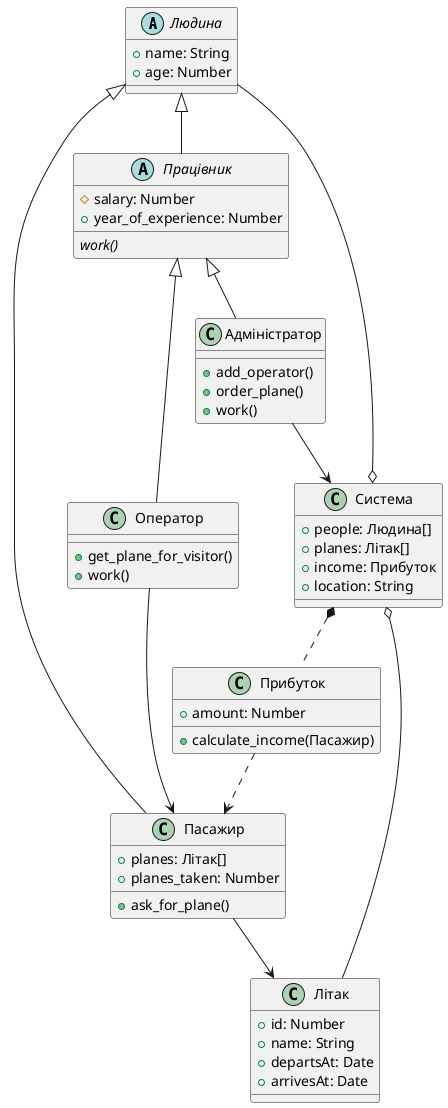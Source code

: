 @startuml
abstract class Людина {
  +name: String
  +age: Number
}

class Оператор {
  +get_plane_for_visitor()
  +work()
}

class Система {
  +people: Людина[]
  +planes: Літак[]
  +income: Прибуток
  +location: String
}

class Літак {
  +id: Number
  +name: String
  +departsAt: Date
  +arrivesAt: Date
}

class Пасажир {
  +planes: Літак[]
  +planes_taken: Number
  +ask_for_plane()
}

class Прибуток {
  +amount: Number
  +calculate_income(Пасажир)
}

abstract class Працівник {
  #salary: Number
  +year_of_experience: Number
  {abstract} work()
}

class Адміністратор { 
  +add_operator()
  +order_plane()
  +work()
}

Система o-- Людина
Людина <|-- Працівник
Людина <|-- Пасажир
Пасажир --> Літак  
Прибуток ..> Пасажир
Система *.. Прибуток
Працівник <|-- Оператор
Працівник <|-- Адміністратор
Адміністратор --> Система 
Система o-- Літак 
Оператор --> Пасажир 
@enduml
